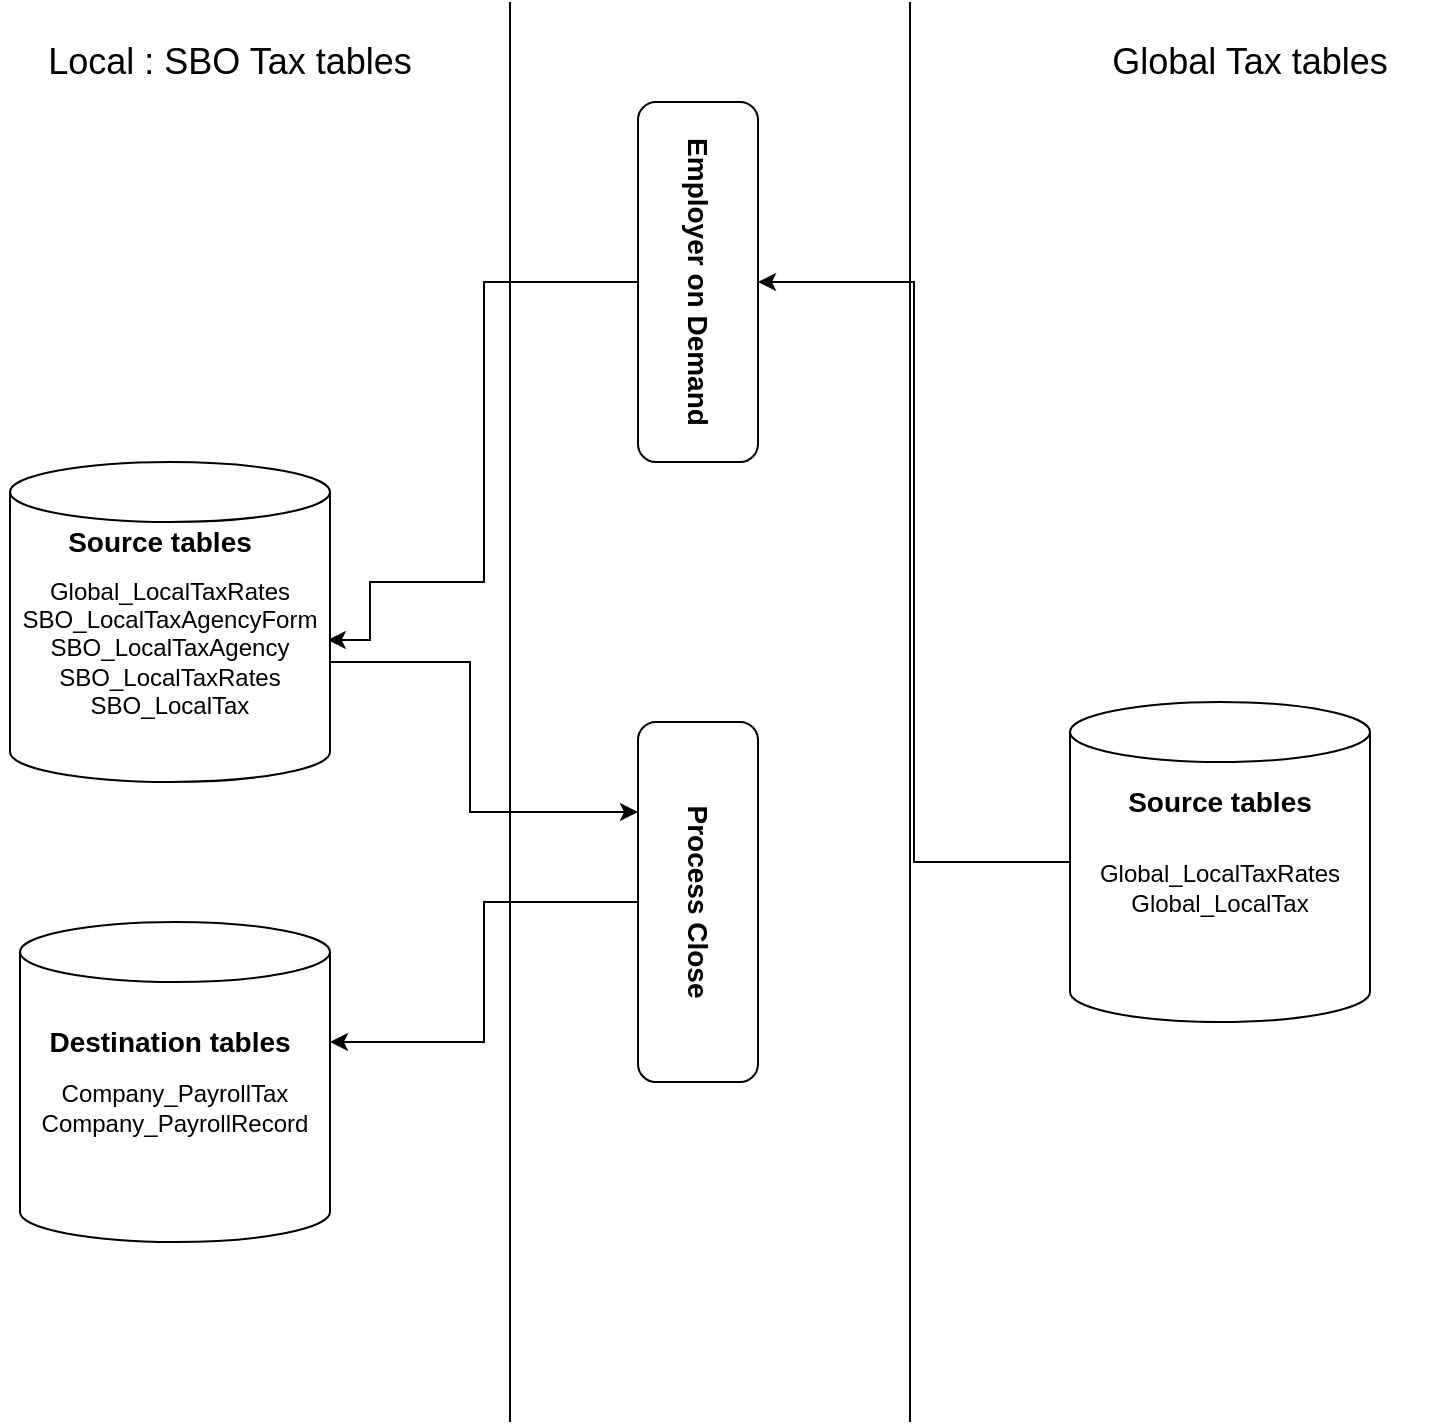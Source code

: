 <mxfile version="13.7.7" type="github">
  <diagram id="C5RBs43oDa-KdzZeNtuy" name="Page-1">
    <mxGraphModel dx="1182" dy="764" grid="1" gridSize="10" guides="1" tooltips="1" connect="1" arrows="1" fold="1" page="1" pageScale="1" pageWidth="827" pageHeight="1169" math="0" shadow="0">
      <root>
        <mxCell id="WIyWlLk6GJQsqaUBKTNV-0" />
        <mxCell id="WIyWlLk6GJQsqaUBKTNV-1" parent="WIyWlLk6GJQsqaUBKTNV-0" />
        <mxCell id="dlyli27qaH50Hd04XwQE-0" value="" style="endArrow=none;html=1;" edge="1" parent="WIyWlLk6GJQsqaUBKTNV-1">
          <mxGeometry width="50" height="50" relative="1" as="geometry">
            <mxPoint x="320" y="750" as="sourcePoint" />
            <mxPoint x="320" y="40" as="targetPoint" />
          </mxGeometry>
        </mxCell>
        <mxCell id="dlyli27qaH50Hd04XwQE-1" value="" style="endArrow=none;html=1;" edge="1" parent="WIyWlLk6GJQsqaUBKTNV-1">
          <mxGeometry width="50" height="50" relative="1" as="geometry">
            <mxPoint x="520" y="750" as="sourcePoint" />
            <mxPoint x="520" y="40" as="targetPoint" />
          </mxGeometry>
        </mxCell>
        <mxCell id="dlyli27qaH50Hd04XwQE-18" style="edgeStyle=orthogonalEdgeStyle;rounded=0;orthogonalLoop=1;jettySize=auto;html=1;" edge="1" parent="WIyWlLk6GJQsqaUBKTNV-1" source="dlyli27qaH50Hd04XwQE-3" target="dlyli27qaH50Hd04XwQE-9">
          <mxGeometry relative="1" as="geometry" />
        </mxCell>
        <mxCell id="dlyli27qaH50Hd04XwQE-3" value="&lt;font style=&quot;font-size: 14px&quot;&gt;&lt;b&gt;Process Close&lt;/b&gt;&lt;/font&gt;" style="rounded=1;whiteSpace=wrap;html=1;rotation=90;" vertex="1" parent="WIyWlLk6GJQsqaUBKTNV-1">
          <mxGeometry x="324" y="460" width="180" height="60" as="geometry" />
        </mxCell>
        <mxCell id="dlyli27qaH50Hd04XwQE-15" style="edgeStyle=orthogonalEdgeStyle;rounded=0;orthogonalLoop=1;jettySize=auto;html=1;entryX=0.993;entryY=0.556;entryDx=0;entryDy=0;entryPerimeter=0;" edge="1" parent="WIyWlLk6GJQsqaUBKTNV-1" source="dlyli27qaH50Hd04XwQE-4" target="dlyli27qaH50Hd04XwQE-12">
          <mxGeometry relative="1" as="geometry">
            <Array as="points">
              <mxPoint x="307" y="180" />
              <mxPoint x="307" y="330" />
              <mxPoint x="250" y="330" />
              <mxPoint x="250" y="359" />
            </Array>
          </mxGeometry>
        </mxCell>
        <mxCell id="dlyli27qaH50Hd04XwQE-4" value="&lt;font style=&quot;font-size: 14px&quot;&gt;&lt;b&gt;Employer on Demand&lt;/b&gt;&lt;/font&gt;" style="rounded=1;whiteSpace=wrap;html=1;rotation=90;" vertex="1" parent="WIyWlLk6GJQsqaUBKTNV-1">
          <mxGeometry x="324" y="150" width="180" height="60" as="geometry" />
        </mxCell>
        <mxCell id="dlyli27qaH50Hd04XwQE-5" value="&lt;font style=&quot;font-size: 18px&quot;&gt;Global Tax tables&lt;/font&gt;" style="text;html=1;strokeColor=none;fillColor=none;align=center;verticalAlign=middle;whiteSpace=wrap;rounded=0;" vertex="1" parent="WIyWlLk6GJQsqaUBKTNV-1">
          <mxGeometry x="590" y="50" width="200" height="40" as="geometry" />
        </mxCell>
        <mxCell id="dlyli27qaH50Hd04XwQE-6" value="&lt;font style=&quot;font-size: 18px&quot;&gt;Local : SBO Tax tables&lt;/font&gt;" style="text;html=1;strokeColor=none;fillColor=none;align=center;verticalAlign=middle;whiteSpace=wrap;rounded=0;" vertex="1" parent="WIyWlLk6GJQsqaUBKTNV-1">
          <mxGeometry x="70" y="50" width="220" height="40" as="geometry" />
        </mxCell>
        <mxCell id="dlyli27qaH50Hd04XwQE-8" value="Company_PayrollTax&lt;br&gt;Company_PayrollRecord" style="shape=cylinder3;whiteSpace=wrap;html=1;boundedLbl=1;backgroundOutline=1;size=15;" vertex="1" parent="WIyWlLk6GJQsqaUBKTNV-1">
          <mxGeometry x="75" y="500" width="155" height="160" as="geometry" />
        </mxCell>
        <mxCell id="dlyli27qaH50Hd04XwQE-9" value="&lt;b&gt;&lt;font style=&quot;font-size: 14px&quot;&gt;Destination tables&lt;/font&gt;&lt;/b&gt;" style="text;html=1;strokeColor=none;fillColor=none;align=center;verticalAlign=middle;whiteSpace=wrap;rounded=0;" vertex="1" parent="WIyWlLk6GJQsqaUBKTNV-1">
          <mxGeometry x="70" y="550" width="160" height="20" as="geometry" />
        </mxCell>
        <mxCell id="dlyli27qaH50Hd04XwQE-14" style="edgeStyle=orthogonalEdgeStyle;rounded=0;orthogonalLoop=1;jettySize=auto;html=1;entryX=0.5;entryY=0;entryDx=0;entryDy=0;" edge="1" parent="WIyWlLk6GJQsqaUBKTNV-1" source="dlyli27qaH50Hd04XwQE-10" target="dlyli27qaH50Hd04XwQE-4">
          <mxGeometry relative="1" as="geometry" />
        </mxCell>
        <mxCell id="dlyli27qaH50Hd04XwQE-10" value="Global_LocalTaxRates&lt;br&gt;Global_LocalTax" style="shape=cylinder3;whiteSpace=wrap;html=1;boundedLbl=1;backgroundOutline=1;size=15;" vertex="1" parent="WIyWlLk6GJQsqaUBKTNV-1">
          <mxGeometry x="600" y="390" width="150" height="160" as="geometry" />
        </mxCell>
        <mxCell id="dlyli27qaH50Hd04XwQE-11" value="&lt;b&gt;&lt;font style=&quot;font-size: 14px&quot;&gt;Source tables&lt;/font&gt;&lt;/b&gt;" style="text;html=1;strokeColor=none;fillColor=none;align=center;verticalAlign=middle;whiteSpace=wrap;rounded=0;" vertex="1" parent="WIyWlLk6GJQsqaUBKTNV-1">
          <mxGeometry x="595" y="430" width="160" height="20" as="geometry" />
        </mxCell>
        <mxCell id="dlyli27qaH50Hd04XwQE-16" style="edgeStyle=orthogonalEdgeStyle;rounded=0;orthogonalLoop=1;jettySize=auto;html=1;entryX=0.25;entryY=1;entryDx=0;entryDy=0;" edge="1" parent="WIyWlLk6GJQsqaUBKTNV-1" source="dlyli27qaH50Hd04XwQE-12" target="dlyli27qaH50Hd04XwQE-3">
          <mxGeometry relative="1" as="geometry">
            <Array as="points">
              <mxPoint x="300" y="370" />
              <mxPoint x="300" y="445" />
            </Array>
          </mxGeometry>
        </mxCell>
        <mxCell id="dlyli27qaH50Hd04XwQE-12" value="Global_LocalTaxRates&lt;br&gt;SBO_LocalTaxAgencyForm&lt;br&gt;SBO_LocalTaxAgency&lt;br&gt;SBO_LocalTaxRates&lt;br&gt;SBO_LocalTax" style="shape=cylinder3;whiteSpace=wrap;html=1;boundedLbl=1;backgroundOutline=1;size=15;" vertex="1" parent="WIyWlLk6GJQsqaUBKTNV-1">
          <mxGeometry x="70" y="270" width="160" height="160" as="geometry" />
        </mxCell>
        <mxCell id="dlyli27qaH50Hd04XwQE-13" value="&lt;b&gt;&lt;font style=&quot;font-size: 14px&quot;&gt;Source tables&lt;/font&gt;&lt;/b&gt;" style="text;html=1;strokeColor=none;fillColor=none;align=center;verticalAlign=middle;whiteSpace=wrap;rounded=0;" vertex="1" parent="WIyWlLk6GJQsqaUBKTNV-1">
          <mxGeometry x="65" y="300" width="160" height="20" as="geometry" />
        </mxCell>
      </root>
    </mxGraphModel>
  </diagram>
</mxfile>

